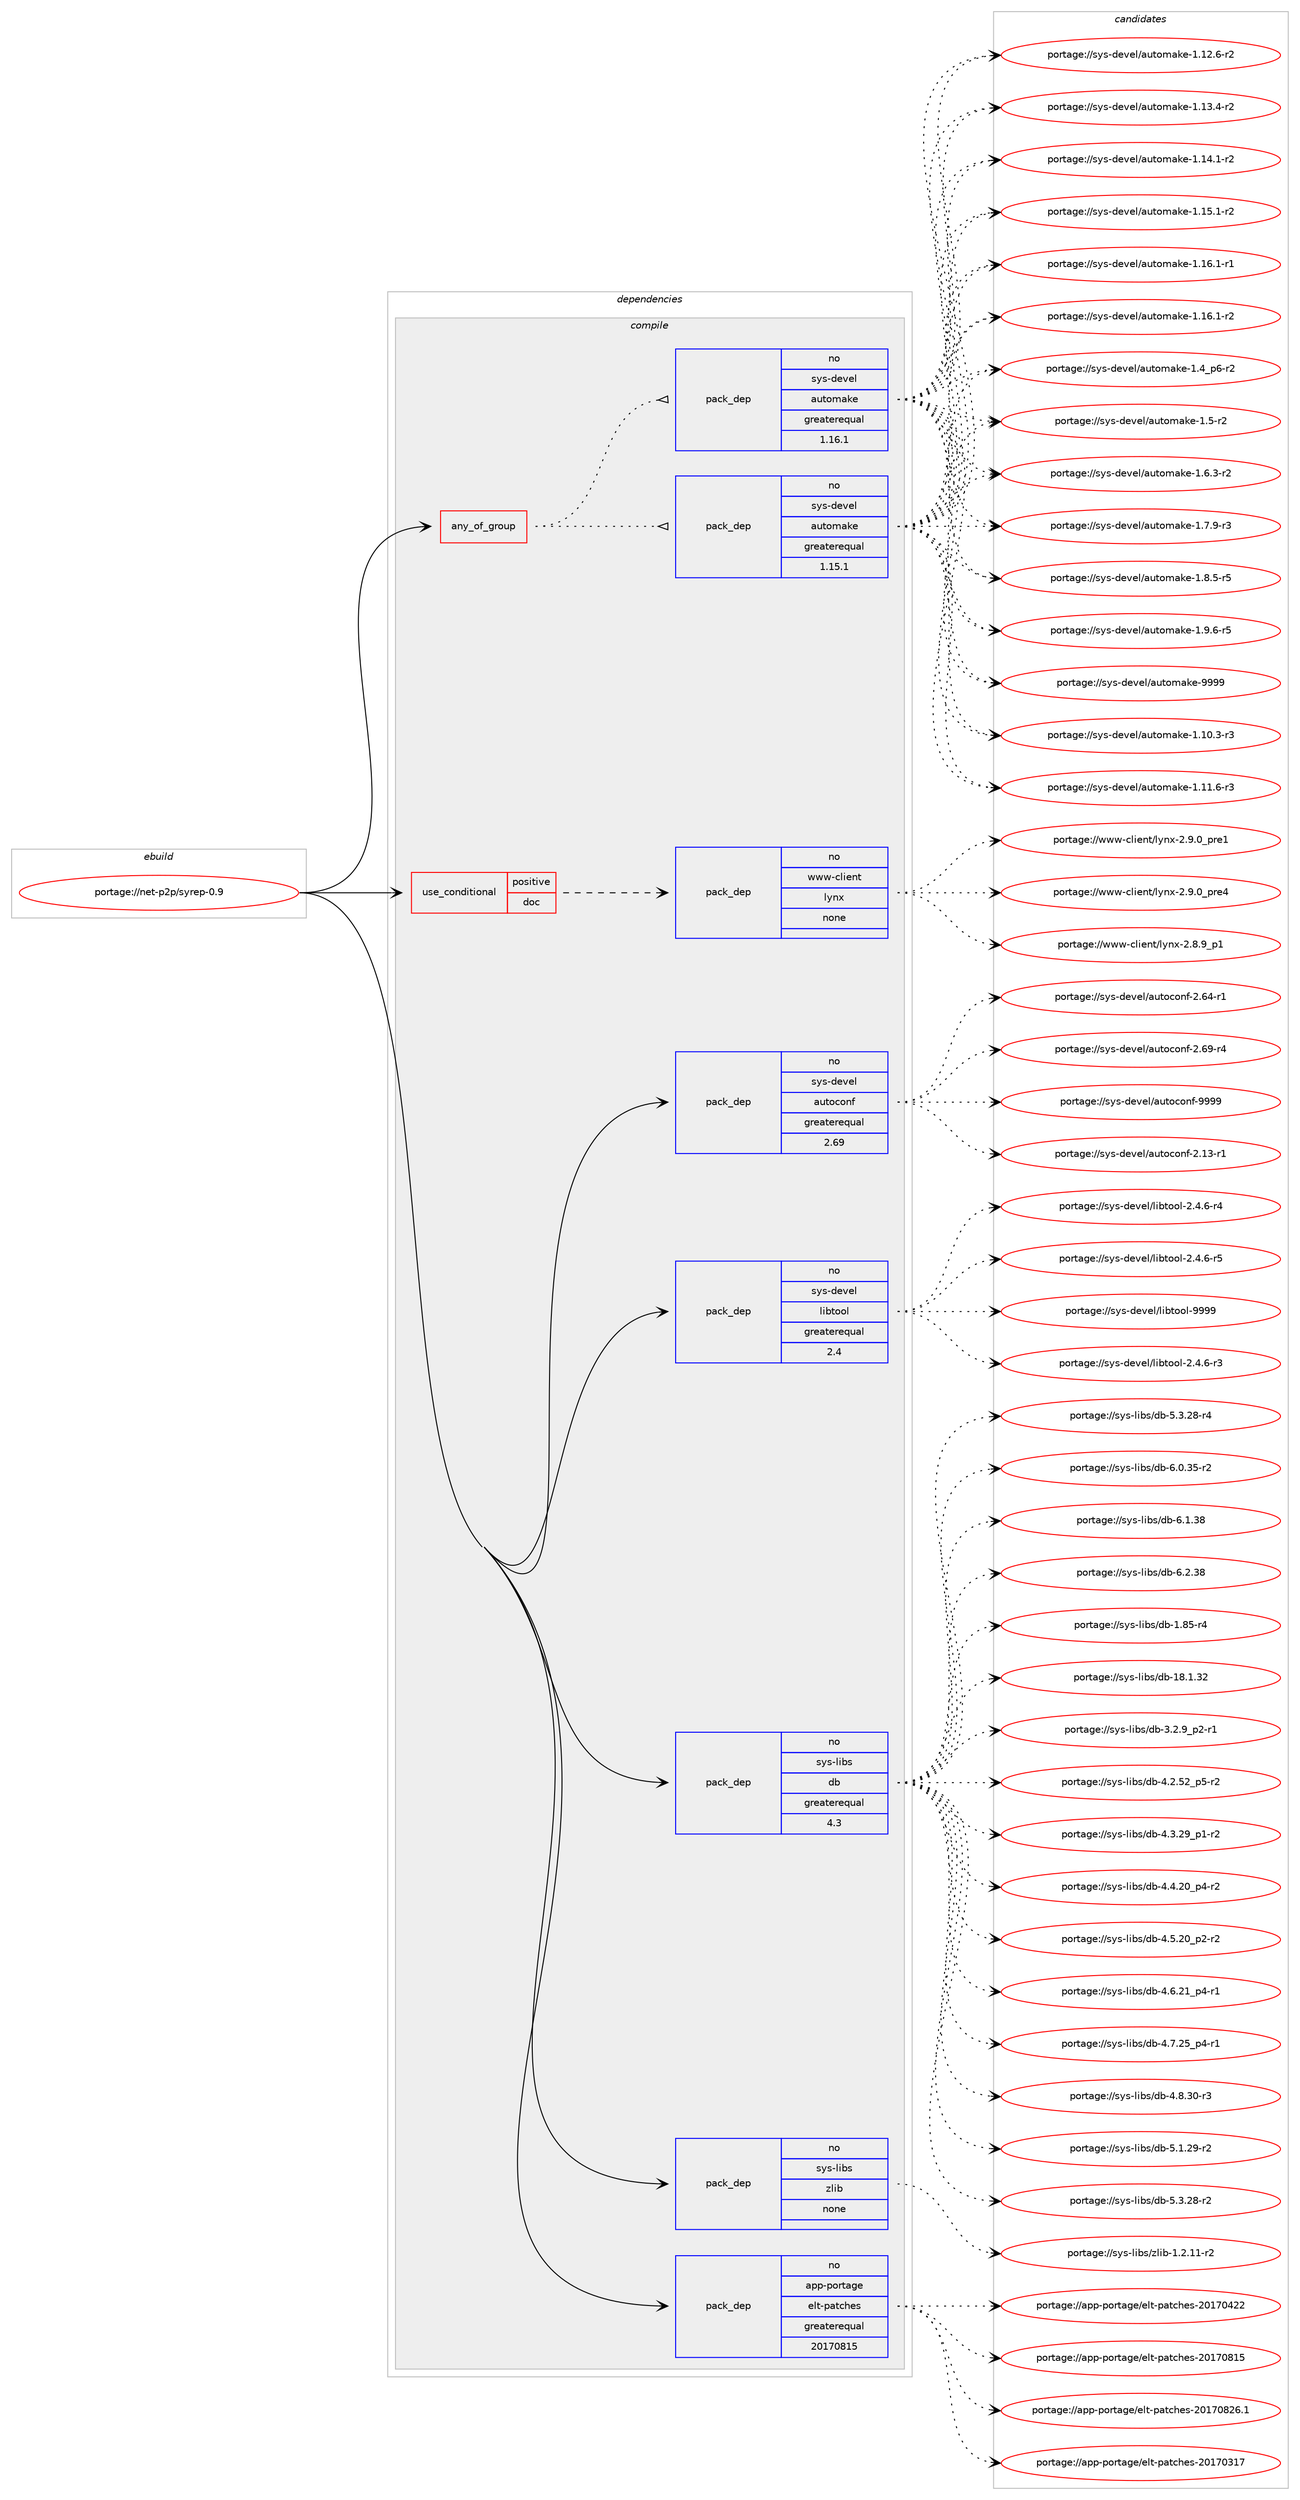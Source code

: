 digraph prolog {

# *************
# Graph options
# *************

newrank=true;
concentrate=true;
compound=true;
graph [rankdir=LR,fontname=Helvetica,fontsize=10,ranksep=1.5];#, ranksep=2.5, nodesep=0.2];
edge  [arrowhead=vee];
node  [fontname=Helvetica,fontsize=10];

# **********
# The ebuild
# **********

subgraph cluster_leftcol {
color=gray;
rank=same;
label=<<i>ebuild</i>>;
id [label="portage://net-p2p/syrep-0.9", color=red, width=4, href="../net-p2p/syrep-0.9.svg"];
}

# ****************
# The dependencies
# ****************

subgraph cluster_midcol {
color=gray;
label=<<i>dependencies</i>>;
subgraph cluster_compile {
fillcolor="#eeeeee";
style=filled;
label=<<i>compile</i>>;
subgraph any6126 {
dependency373763 [label=<<TABLE BORDER="0" CELLBORDER="1" CELLSPACING="0" CELLPADDING="4"><TR><TD CELLPADDING="10">any_of_group</TD></TR></TABLE>>, shape=none, color=red];subgraph pack274084 {
dependency373764 [label=<<TABLE BORDER="0" CELLBORDER="1" CELLSPACING="0" CELLPADDING="4" WIDTH="220"><TR><TD ROWSPAN="6" CELLPADDING="30">pack_dep</TD></TR><TR><TD WIDTH="110">no</TD></TR><TR><TD>sys-devel</TD></TR><TR><TD>automake</TD></TR><TR><TD>greaterequal</TD></TR><TR><TD>1.16.1</TD></TR></TABLE>>, shape=none, color=blue];
}
dependency373763:e -> dependency373764:w [weight=20,style="dotted",arrowhead="oinv"];
subgraph pack274085 {
dependency373765 [label=<<TABLE BORDER="0" CELLBORDER="1" CELLSPACING="0" CELLPADDING="4" WIDTH="220"><TR><TD ROWSPAN="6" CELLPADDING="30">pack_dep</TD></TR><TR><TD WIDTH="110">no</TD></TR><TR><TD>sys-devel</TD></TR><TR><TD>automake</TD></TR><TR><TD>greaterequal</TD></TR><TR><TD>1.15.1</TD></TR></TABLE>>, shape=none, color=blue];
}
dependency373763:e -> dependency373765:w [weight=20,style="dotted",arrowhead="oinv"];
}
id:e -> dependency373763:w [weight=20,style="solid",arrowhead="vee"];
subgraph cond93360 {
dependency373766 [label=<<TABLE BORDER="0" CELLBORDER="1" CELLSPACING="0" CELLPADDING="4"><TR><TD ROWSPAN="3" CELLPADDING="10">use_conditional</TD></TR><TR><TD>positive</TD></TR><TR><TD>doc</TD></TR></TABLE>>, shape=none, color=red];
subgraph pack274086 {
dependency373767 [label=<<TABLE BORDER="0" CELLBORDER="1" CELLSPACING="0" CELLPADDING="4" WIDTH="220"><TR><TD ROWSPAN="6" CELLPADDING="30">pack_dep</TD></TR><TR><TD WIDTH="110">no</TD></TR><TR><TD>www-client</TD></TR><TR><TD>lynx</TD></TR><TR><TD>none</TD></TR><TR><TD></TD></TR></TABLE>>, shape=none, color=blue];
}
dependency373766:e -> dependency373767:w [weight=20,style="dashed",arrowhead="vee"];
}
id:e -> dependency373766:w [weight=20,style="solid",arrowhead="vee"];
subgraph pack274087 {
dependency373768 [label=<<TABLE BORDER="0" CELLBORDER="1" CELLSPACING="0" CELLPADDING="4" WIDTH="220"><TR><TD ROWSPAN="6" CELLPADDING="30">pack_dep</TD></TR><TR><TD WIDTH="110">no</TD></TR><TR><TD>app-portage</TD></TR><TR><TD>elt-patches</TD></TR><TR><TD>greaterequal</TD></TR><TR><TD>20170815</TD></TR></TABLE>>, shape=none, color=blue];
}
id:e -> dependency373768:w [weight=20,style="solid",arrowhead="vee"];
subgraph pack274088 {
dependency373769 [label=<<TABLE BORDER="0" CELLBORDER="1" CELLSPACING="0" CELLPADDING="4" WIDTH="220"><TR><TD ROWSPAN="6" CELLPADDING="30">pack_dep</TD></TR><TR><TD WIDTH="110">no</TD></TR><TR><TD>sys-devel</TD></TR><TR><TD>autoconf</TD></TR><TR><TD>greaterequal</TD></TR><TR><TD>2.69</TD></TR></TABLE>>, shape=none, color=blue];
}
id:e -> dependency373769:w [weight=20,style="solid",arrowhead="vee"];
subgraph pack274089 {
dependency373770 [label=<<TABLE BORDER="0" CELLBORDER="1" CELLSPACING="0" CELLPADDING="4" WIDTH="220"><TR><TD ROWSPAN="6" CELLPADDING="30">pack_dep</TD></TR><TR><TD WIDTH="110">no</TD></TR><TR><TD>sys-devel</TD></TR><TR><TD>libtool</TD></TR><TR><TD>greaterequal</TD></TR><TR><TD>2.4</TD></TR></TABLE>>, shape=none, color=blue];
}
id:e -> dependency373770:w [weight=20,style="solid",arrowhead="vee"];
subgraph pack274090 {
dependency373771 [label=<<TABLE BORDER="0" CELLBORDER="1" CELLSPACING="0" CELLPADDING="4" WIDTH="220"><TR><TD ROWSPAN="6" CELLPADDING="30">pack_dep</TD></TR><TR><TD WIDTH="110">no</TD></TR><TR><TD>sys-libs</TD></TR><TR><TD>db</TD></TR><TR><TD>greaterequal</TD></TR><TR><TD>4.3</TD></TR></TABLE>>, shape=none, color=blue];
}
id:e -> dependency373771:w [weight=20,style="solid",arrowhead="vee"];
subgraph pack274091 {
dependency373772 [label=<<TABLE BORDER="0" CELLBORDER="1" CELLSPACING="0" CELLPADDING="4" WIDTH="220"><TR><TD ROWSPAN="6" CELLPADDING="30">pack_dep</TD></TR><TR><TD WIDTH="110">no</TD></TR><TR><TD>sys-libs</TD></TR><TR><TD>zlib</TD></TR><TR><TD>none</TD></TR><TR><TD></TD></TR></TABLE>>, shape=none, color=blue];
}
id:e -> dependency373772:w [weight=20,style="solid",arrowhead="vee"];
}
subgraph cluster_compileandrun {
fillcolor="#eeeeee";
style=filled;
label=<<i>compile and run</i>>;
}
subgraph cluster_run {
fillcolor="#eeeeee";
style=filled;
label=<<i>run</i>>;
}
}

# **************
# The candidates
# **************

subgraph cluster_choices {
rank=same;
color=gray;
label=<<i>candidates</i>>;

subgraph choice274084 {
color=black;
nodesep=1;
choiceportage11512111545100101118101108479711711611110997107101454946494846514511451 [label="portage://sys-devel/automake-1.10.3-r3", color=red, width=4,href="../sys-devel/automake-1.10.3-r3.svg"];
choiceportage11512111545100101118101108479711711611110997107101454946494946544511451 [label="portage://sys-devel/automake-1.11.6-r3", color=red, width=4,href="../sys-devel/automake-1.11.6-r3.svg"];
choiceportage11512111545100101118101108479711711611110997107101454946495046544511450 [label="portage://sys-devel/automake-1.12.6-r2", color=red, width=4,href="../sys-devel/automake-1.12.6-r2.svg"];
choiceportage11512111545100101118101108479711711611110997107101454946495146524511450 [label="portage://sys-devel/automake-1.13.4-r2", color=red, width=4,href="../sys-devel/automake-1.13.4-r2.svg"];
choiceportage11512111545100101118101108479711711611110997107101454946495246494511450 [label="portage://sys-devel/automake-1.14.1-r2", color=red, width=4,href="../sys-devel/automake-1.14.1-r2.svg"];
choiceportage11512111545100101118101108479711711611110997107101454946495346494511450 [label="portage://sys-devel/automake-1.15.1-r2", color=red, width=4,href="../sys-devel/automake-1.15.1-r2.svg"];
choiceportage11512111545100101118101108479711711611110997107101454946495446494511449 [label="portage://sys-devel/automake-1.16.1-r1", color=red, width=4,href="../sys-devel/automake-1.16.1-r1.svg"];
choiceportage11512111545100101118101108479711711611110997107101454946495446494511450 [label="portage://sys-devel/automake-1.16.1-r2", color=red, width=4,href="../sys-devel/automake-1.16.1-r2.svg"];
choiceportage115121115451001011181011084797117116111109971071014549465295112544511450 [label="portage://sys-devel/automake-1.4_p6-r2", color=red, width=4,href="../sys-devel/automake-1.4_p6-r2.svg"];
choiceportage11512111545100101118101108479711711611110997107101454946534511450 [label="portage://sys-devel/automake-1.5-r2", color=red, width=4,href="../sys-devel/automake-1.5-r2.svg"];
choiceportage115121115451001011181011084797117116111109971071014549465446514511450 [label="portage://sys-devel/automake-1.6.3-r2", color=red, width=4,href="../sys-devel/automake-1.6.3-r2.svg"];
choiceportage115121115451001011181011084797117116111109971071014549465546574511451 [label="portage://sys-devel/automake-1.7.9-r3", color=red, width=4,href="../sys-devel/automake-1.7.9-r3.svg"];
choiceportage115121115451001011181011084797117116111109971071014549465646534511453 [label="portage://sys-devel/automake-1.8.5-r5", color=red, width=4,href="../sys-devel/automake-1.8.5-r5.svg"];
choiceportage115121115451001011181011084797117116111109971071014549465746544511453 [label="portage://sys-devel/automake-1.9.6-r5", color=red, width=4,href="../sys-devel/automake-1.9.6-r5.svg"];
choiceportage115121115451001011181011084797117116111109971071014557575757 [label="portage://sys-devel/automake-9999", color=red, width=4,href="../sys-devel/automake-9999.svg"];
dependency373764:e -> choiceportage11512111545100101118101108479711711611110997107101454946494846514511451:w [style=dotted,weight="100"];
dependency373764:e -> choiceportage11512111545100101118101108479711711611110997107101454946494946544511451:w [style=dotted,weight="100"];
dependency373764:e -> choiceportage11512111545100101118101108479711711611110997107101454946495046544511450:w [style=dotted,weight="100"];
dependency373764:e -> choiceportage11512111545100101118101108479711711611110997107101454946495146524511450:w [style=dotted,weight="100"];
dependency373764:e -> choiceportage11512111545100101118101108479711711611110997107101454946495246494511450:w [style=dotted,weight="100"];
dependency373764:e -> choiceportage11512111545100101118101108479711711611110997107101454946495346494511450:w [style=dotted,weight="100"];
dependency373764:e -> choiceportage11512111545100101118101108479711711611110997107101454946495446494511449:w [style=dotted,weight="100"];
dependency373764:e -> choiceportage11512111545100101118101108479711711611110997107101454946495446494511450:w [style=dotted,weight="100"];
dependency373764:e -> choiceportage115121115451001011181011084797117116111109971071014549465295112544511450:w [style=dotted,weight="100"];
dependency373764:e -> choiceportage11512111545100101118101108479711711611110997107101454946534511450:w [style=dotted,weight="100"];
dependency373764:e -> choiceportage115121115451001011181011084797117116111109971071014549465446514511450:w [style=dotted,weight="100"];
dependency373764:e -> choiceportage115121115451001011181011084797117116111109971071014549465546574511451:w [style=dotted,weight="100"];
dependency373764:e -> choiceportage115121115451001011181011084797117116111109971071014549465646534511453:w [style=dotted,weight="100"];
dependency373764:e -> choiceportage115121115451001011181011084797117116111109971071014549465746544511453:w [style=dotted,weight="100"];
dependency373764:e -> choiceportage115121115451001011181011084797117116111109971071014557575757:w [style=dotted,weight="100"];
}
subgraph choice274085 {
color=black;
nodesep=1;
choiceportage11512111545100101118101108479711711611110997107101454946494846514511451 [label="portage://sys-devel/automake-1.10.3-r3", color=red, width=4,href="../sys-devel/automake-1.10.3-r3.svg"];
choiceportage11512111545100101118101108479711711611110997107101454946494946544511451 [label="portage://sys-devel/automake-1.11.6-r3", color=red, width=4,href="../sys-devel/automake-1.11.6-r3.svg"];
choiceportage11512111545100101118101108479711711611110997107101454946495046544511450 [label="portage://sys-devel/automake-1.12.6-r2", color=red, width=4,href="../sys-devel/automake-1.12.6-r2.svg"];
choiceportage11512111545100101118101108479711711611110997107101454946495146524511450 [label="portage://sys-devel/automake-1.13.4-r2", color=red, width=4,href="../sys-devel/automake-1.13.4-r2.svg"];
choiceportage11512111545100101118101108479711711611110997107101454946495246494511450 [label="portage://sys-devel/automake-1.14.1-r2", color=red, width=4,href="../sys-devel/automake-1.14.1-r2.svg"];
choiceportage11512111545100101118101108479711711611110997107101454946495346494511450 [label="portage://sys-devel/automake-1.15.1-r2", color=red, width=4,href="../sys-devel/automake-1.15.1-r2.svg"];
choiceportage11512111545100101118101108479711711611110997107101454946495446494511449 [label="portage://sys-devel/automake-1.16.1-r1", color=red, width=4,href="../sys-devel/automake-1.16.1-r1.svg"];
choiceportage11512111545100101118101108479711711611110997107101454946495446494511450 [label="portage://sys-devel/automake-1.16.1-r2", color=red, width=4,href="../sys-devel/automake-1.16.1-r2.svg"];
choiceportage115121115451001011181011084797117116111109971071014549465295112544511450 [label="portage://sys-devel/automake-1.4_p6-r2", color=red, width=4,href="../sys-devel/automake-1.4_p6-r2.svg"];
choiceportage11512111545100101118101108479711711611110997107101454946534511450 [label="portage://sys-devel/automake-1.5-r2", color=red, width=4,href="../sys-devel/automake-1.5-r2.svg"];
choiceportage115121115451001011181011084797117116111109971071014549465446514511450 [label="portage://sys-devel/automake-1.6.3-r2", color=red, width=4,href="../sys-devel/automake-1.6.3-r2.svg"];
choiceportage115121115451001011181011084797117116111109971071014549465546574511451 [label="portage://sys-devel/automake-1.7.9-r3", color=red, width=4,href="../sys-devel/automake-1.7.9-r3.svg"];
choiceportage115121115451001011181011084797117116111109971071014549465646534511453 [label="portage://sys-devel/automake-1.8.5-r5", color=red, width=4,href="../sys-devel/automake-1.8.5-r5.svg"];
choiceportage115121115451001011181011084797117116111109971071014549465746544511453 [label="portage://sys-devel/automake-1.9.6-r5", color=red, width=4,href="../sys-devel/automake-1.9.6-r5.svg"];
choiceportage115121115451001011181011084797117116111109971071014557575757 [label="portage://sys-devel/automake-9999", color=red, width=4,href="../sys-devel/automake-9999.svg"];
dependency373765:e -> choiceportage11512111545100101118101108479711711611110997107101454946494846514511451:w [style=dotted,weight="100"];
dependency373765:e -> choiceportage11512111545100101118101108479711711611110997107101454946494946544511451:w [style=dotted,weight="100"];
dependency373765:e -> choiceportage11512111545100101118101108479711711611110997107101454946495046544511450:w [style=dotted,weight="100"];
dependency373765:e -> choiceportage11512111545100101118101108479711711611110997107101454946495146524511450:w [style=dotted,weight="100"];
dependency373765:e -> choiceportage11512111545100101118101108479711711611110997107101454946495246494511450:w [style=dotted,weight="100"];
dependency373765:e -> choiceportage11512111545100101118101108479711711611110997107101454946495346494511450:w [style=dotted,weight="100"];
dependency373765:e -> choiceportage11512111545100101118101108479711711611110997107101454946495446494511449:w [style=dotted,weight="100"];
dependency373765:e -> choiceportage11512111545100101118101108479711711611110997107101454946495446494511450:w [style=dotted,weight="100"];
dependency373765:e -> choiceportage115121115451001011181011084797117116111109971071014549465295112544511450:w [style=dotted,weight="100"];
dependency373765:e -> choiceportage11512111545100101118101108479711711611110997107101454946534511450:w [style=dotted,weight="100"];
dependency373765:e -> choiceportage115121115451001011181011084797117116111109971071014549465446514511450:w [style=dotted,weight="100"];
dependency373765:e -> choiceportage115121115451001011181011084797117116111109971071014549465546574511451:w [style=dotted,weight="100"];
dependency373765:e -> choiceportage115121115451001011181011084797117116111109971071014549465646534511453:w [style=dotted,weight="100"];
dependency373765:e -> choiceportage115121115451001011181011084797117116111109971071014549465746544511453:w [style=dotted,weight="100"];
dependency373765:e -> choiceportage115121115451001011181011084797117116111109971071014557575757:w [style=dotted,weight="100"];
}
subgraph choice274086 {
color=black;
nodesep=1;
choiceportage1191191194599108105101110116471081211101204550465646579511249 [label="portage://www-client/lynx-2.8.9_p1", color=red, width=4,href="../www-client/lynx-2.8.9_p1.svg"];
choiceportage1191191194599108105101110116471081211101204550465746489511211410149 [label="portage://www-client/lynx-2.9.0_pre1", color=red, width=4,href="../www-client/lynx-2.9.0_pre1.svg"];
choiceportage1191191194599108105101110116471081211101204550465746489511211410152 [label="portage://www-client/lynx-2.9.0_pre4", color=red, width=4,href="../www-client/lynx-2.9.0_pre4.svg"];
dependency373767:e -> choiceportage1191191194599108105101110116471081211101204550465646579511249:w [style=dotted,weight="100"];
dependency373767:e -> choiceportage1191191194599108105101110116471081211101204550465746489511211410149:w [style=dotted,weight="100"];
dependency373767:e -> choiceportage1191191194599108105101110116471081211101204550465746489511211410152:w [style=dotted,weight="100"];
}
subgraph choice274087 {
color=black;
nodesep=1;
choiceportage97112112451121111141169710310147101108116451129711699104101115455048495548514955 [label="portage://app-portage/elt-patches-20170317", color=red, width=4,href="../app-portage/elt-patches-20170317.svg"];
choiceportage97112112451121111141169710310147101108116451129711699104101115455048495548525050 [label="portage://app-portage/elt-patches-20170422", color=red, width=4,href="../app-portage/elt-patches-20170422.svg"];
choiceportage97112112451121111141169710310147101108116451129711699104101115455048495548564953 [label="portage://app-portage/elt-patches-20170815", color=red, width=4,href="../app-portage/elt-patches-20170815.svg"];
choiceportage971121124511211111411697103101471011081164511297116991041011154550484955485650544649 [label="portage://app-portage/elt-patches-20170826.1", color=red, width=4,href="../app-portage/elt-patches-20170826.1.svg"];
dependency373768:e -> choiceportage97112112451121111141169710310147101108116451129711699104101115455048495548514955:w [style=dotted,weight="100"];
dependency373768:e -> choiceportage97112112451121111141169710310147101108116451129711699104101115455048495548525050:w [style=dotted,weight="100"];
dependency373768:e -> choiceportage97112112451121111141169710310147101108116451129711699104101115455048495548564953:w [style=dotted,weight="100"];
dependency373768:e -> choiceportage971121124511211111411697103101471011081164511297116991041011154550484955485650544649:w [style=dotted,weight="100"];
}
subgraph choice274088 {
color=black;
nodesep=1;
choiceportage1151211154510010111810110847971171161119911111010245504649514511449 [label="portage://sys-devel/autoconf-2.13-r1", color=red, width=4,href="../sys-devel/autoconf-2.13-r1.svg"];
choiceportage1151211154510010111810110847971171161119911111010245504654524511449 [label="portage://sys-devel/autoconf-2.64-r1", color=red, width=4,href="../sys-devel/autoconf-2.64-r1.svg"];
choiceportage1151211154510010111810110847971171161119911111010245504654574511452 [label="portage://sys-devel/autoconf-2.69-r4", color=red, width=4,href="../sys-devel/autoconf-2.69-r4.svg"];
choiceportage115121115451001011181011084797117116111991111101024557575757 [label="portage://sys-devel/autoconf-9999", color=red, width=4,href="../sys-devel/autoconf-9999.svg"];
dependency373769:e -> choiceportage1151211154510010111810110847971171161119911111010245504649514511449:w [style=dotted,weight="100"];
dependency373769:e -> choiceportage1151211154510010111810110847971171161119911111010245504654524511449:w [style=dotted,weight="100"];
dependency373769:e -> choiceportage1151211154510010111810110847971171161119911111010245504654574511452:w [style=dotted,weight="100"];
dependency373769:e -> choiceportage115121115451001011181011084797117116111991111101024557575757:w [style=dotted,weight="100"];
}
subgraph choice274089 {
color=black;
nodesep=1;
choiceportage1151211154510010111810110847108105981161111111084550465246544511451 [label="portage://sys-devel/libtool-2.4.6-r3", color=red, width=4,href="../sys-devel/libtool-2.4.6-r3.svg"];
choiceportage1151211154510010111810110847108105981161111111084550465246544511452 [label="portage://sys-devel/libtool-2.4.6-r4", color=red, width=4,href="../sys-devel/libtool-2.4.6-r4.svg"];
choiceportage1151211154510010111810110847108105981161111111084550465246544511453 [label="portage://sys-devel/libtool-2.4.6-r5", color=red, width=4,href="../sys-devel/libtool-2.4.6-r5.svg"];
choiceportage1151211154510010111810110847108105981161111111084557575757 [label="portage://sys-devel/libtool-9999", color=red, width=4,href="../sys-devel/libtool-9999.svg"];
dependency373770:e -> choiceportage1151211154510010111810110847108105981161111111084550465246544511451:w [style=dotted,weight="100"];
dependency373770:e -> choiceportage1151211154510010111810110847108105981161111111084550465246544511452:w [style=dotted,weight="100"];
dependency373770:e -> choiceportage1151211154510010111810110847108105981161111111084550465246544511453:w [style=dotted,weight="100"];
dependency373770:e -> choiceportage1151211154510010111810110847108105981161111111084557575757:w [style=dotted,weight="100"];
}
subgraph choice274090 {
color=black;
nodesep=1;
choiceportage1151211154510810598115471009845494656534511452 [label="portage://sys-libs/db-1.85-r4", color=red, width=4,href="../sys-libs/db-1.85-r4.svg"];
choiceportage115121115451081059811547100984549564649465150 [label="portage://sys-libs/db-18.1.32", color=red, width=4,href="../sys-libs/db-18.1.32.svg"];
choiceportage1151211154510810598115471009845514650465795112504511449 [label="portage://sys-libs/db-3.2.9_p2-r1", color=red, width=4,href="../sys-libs/db-3.2.9_p2-r1.svg"];
choiceportage115121115451081059811547100984552465046535095112534511450 [label="portage://sys-libs/db-4.2.52_p5-r2", color=red, width=4,href="../sys-libs/db-4.2.52_p5-r2.svg"];
choiceportage115121115451081059811547100984552465146505795112494511450 [label="portage://sys-libs/db-4.3.29_p1-r2", color=red, width=4,href="../sys-libs/db-4.3.29_p1-r2.svg"];
choiceportage115121115451081059811547100984552465246504895112524511450 [label="portage://sys-libs/db-4.4.20_p4-r2", color=red, width=4,href="../sys-libs/db-4.4.20_p4-r2.svg"];
choiceportage115121115451081059811547100984552465346504895112504511450 [label="portage://sys-libs/db-4.5.20_p2-r2", color=red, width=4,href="../sys-libs/db-4.5.20_p2-r2.svg"];
choiceportage115121115451081059811547100984552465446504995112524511449 [label="portage://sys-libs/db-4.6.21_p4-r1", color=red, width=4,href="../sys-libs/db-4.6.21_p4-r1.svg"];
choiceportage115121115451081059811547100984552465546505395112524511449 [label="portage://sys-libs/db-4.7.25_p4-r1", color=red, width=4,href="../sys-libs/db-4.7.25_p4-r1.svg"];
choiceportage11512111545108105981154710098455246564651484511451 [label="portage://sys-libs/db-4.8.30-r3", color=red, width=4,href="../sys-libs/db-4.8.30-r3.svg"];
choiceportage11512111545108105981154710098455346494650574511450 [label="portage://sys-libs/db-5.1.29-r2", color=red, width=4,href="../sys-libs/db-5.1.29-r2.svg"];
choiceportage11512111545108105981154710098455346514650564511450 [label="portage://sys-libs/db-5.3.28-r2", color=red, width=4,href="../sys-libs/db-5.3.28-r2.svg"];
choiceportage11512111545108105981154710098455346514650564511452 [label="portage://sys-libs/db-5.3.28-r4", color=red, width=4,href="../sys-libs/db-5.3.28-r4.svg"];
choiceportage11512111545108105981154710098455446484651534511450 [label="portage://sys-libs/db-6.0.35-r2", color=red, width=4,href="../sys-libs/db-6.0.35-r2.svg"];
choiceportage1151211154510810598115471009845544649465156 [label="portage://sys-libs/db-6.1.38", color=red, width=4,href="../sys-libs/db-6.1.38.svg"];
choiceportage1151211154510810598115471009845544650465156 [label="portage://sys-libs/db-6.2.38", color=red, width=4,href="../sys-libs/db-6.2.38.svg"];
dependency373771:e -> choiceportage1151211154510810598115471009845494656534511452:w [style=dotted,weight="100"];
dependency373771:e -> choiceportage115121115451081059811547100984549564649465150:w [style=dotted,weight="100"];
dependency373771:e -> choiceportage1151211154510810598115471009845514650465795112504511449:w [style=dotted,weight="100"];
dependency373771:e -> choiceportage115121115451081059811547100984552465046535095112534511450:w [style=dotted,weight="100"];
dependency373771:e -> choiceportage115121115451081059811547100984552465146505795112494511450:w [style=dotted,weight="100"];
dependency373771:e -> choiceportage115121115451081059811547100984552465246504895112524511450:w [style=dotted,weight="100"];
dependency373771:e -> choiceportage115121115451081059811547100984552465346504895112504511450:w [style=dotted,weight="100"];
dependency373771:e -> choiceportage115121115451081059811547100984552465446504995112524511449:w [style=dotted,weight="100"];
dependency373771:e -> choiceportage115121115451081059811547100984552465546505395112524511449:w [style=dotted,weight="100"];
dependency373771:e -> choiceportage11512111545108105981154710098455246564651484511451:w [style=dotted,weight="100"];
dependency373771:e -> choiceportage11512111545108105981154710098455346494650574511450:w [style=dotted,weight="100"];
dependency373771:e -> choiceportage11512111545108105981154710098455346514650564511450:w [style=dotted,weight="100"];
dependency373771:e -> choiceportage11512111545108105981154710098455346514650564511452:w [style=dotted,weight="100"];
dependency373771:e -> choiceportage11512111545108105981154710098455446484651534511450:w [style=dotted,weight="100"];
dependency373771:e -> choiceportage1151211154510810598115471009845544649465156:w [style=dotted,weight="100"];
dependency373771:e -> choiceportage1151211154510810598115471009845544650465156:w [style=dotted,weight="100"];
}
subgraph choice274091 {
color=black;
nodesep=1;
choiceportage11512111545108105981154712210810598454946504649494511450 [label="portage://sys-libs/zlib-1.2.11-r2", color=red, width=4,href="../sys-libs/zlib-1.2.11-r2.svg"];
dependency373772:e -> choiceportage11512111545108105981154712210810598454946504649494511450:w [style=dotted,weight="100"];
}
}

}
